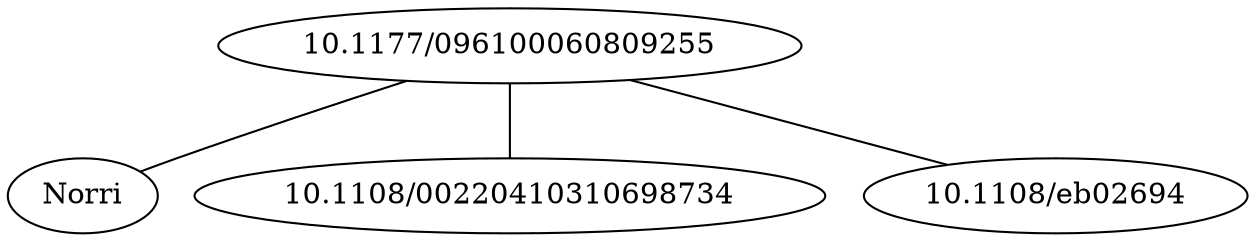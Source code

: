 strict graph mind_map161 {
	"10.1177/096100060809255" -- Norri
	"10.1177/096100060809255" -- "10.1108/00220410310698734"
	"10.1177/096100060809255" -- "10.1108/eb02694"
}
